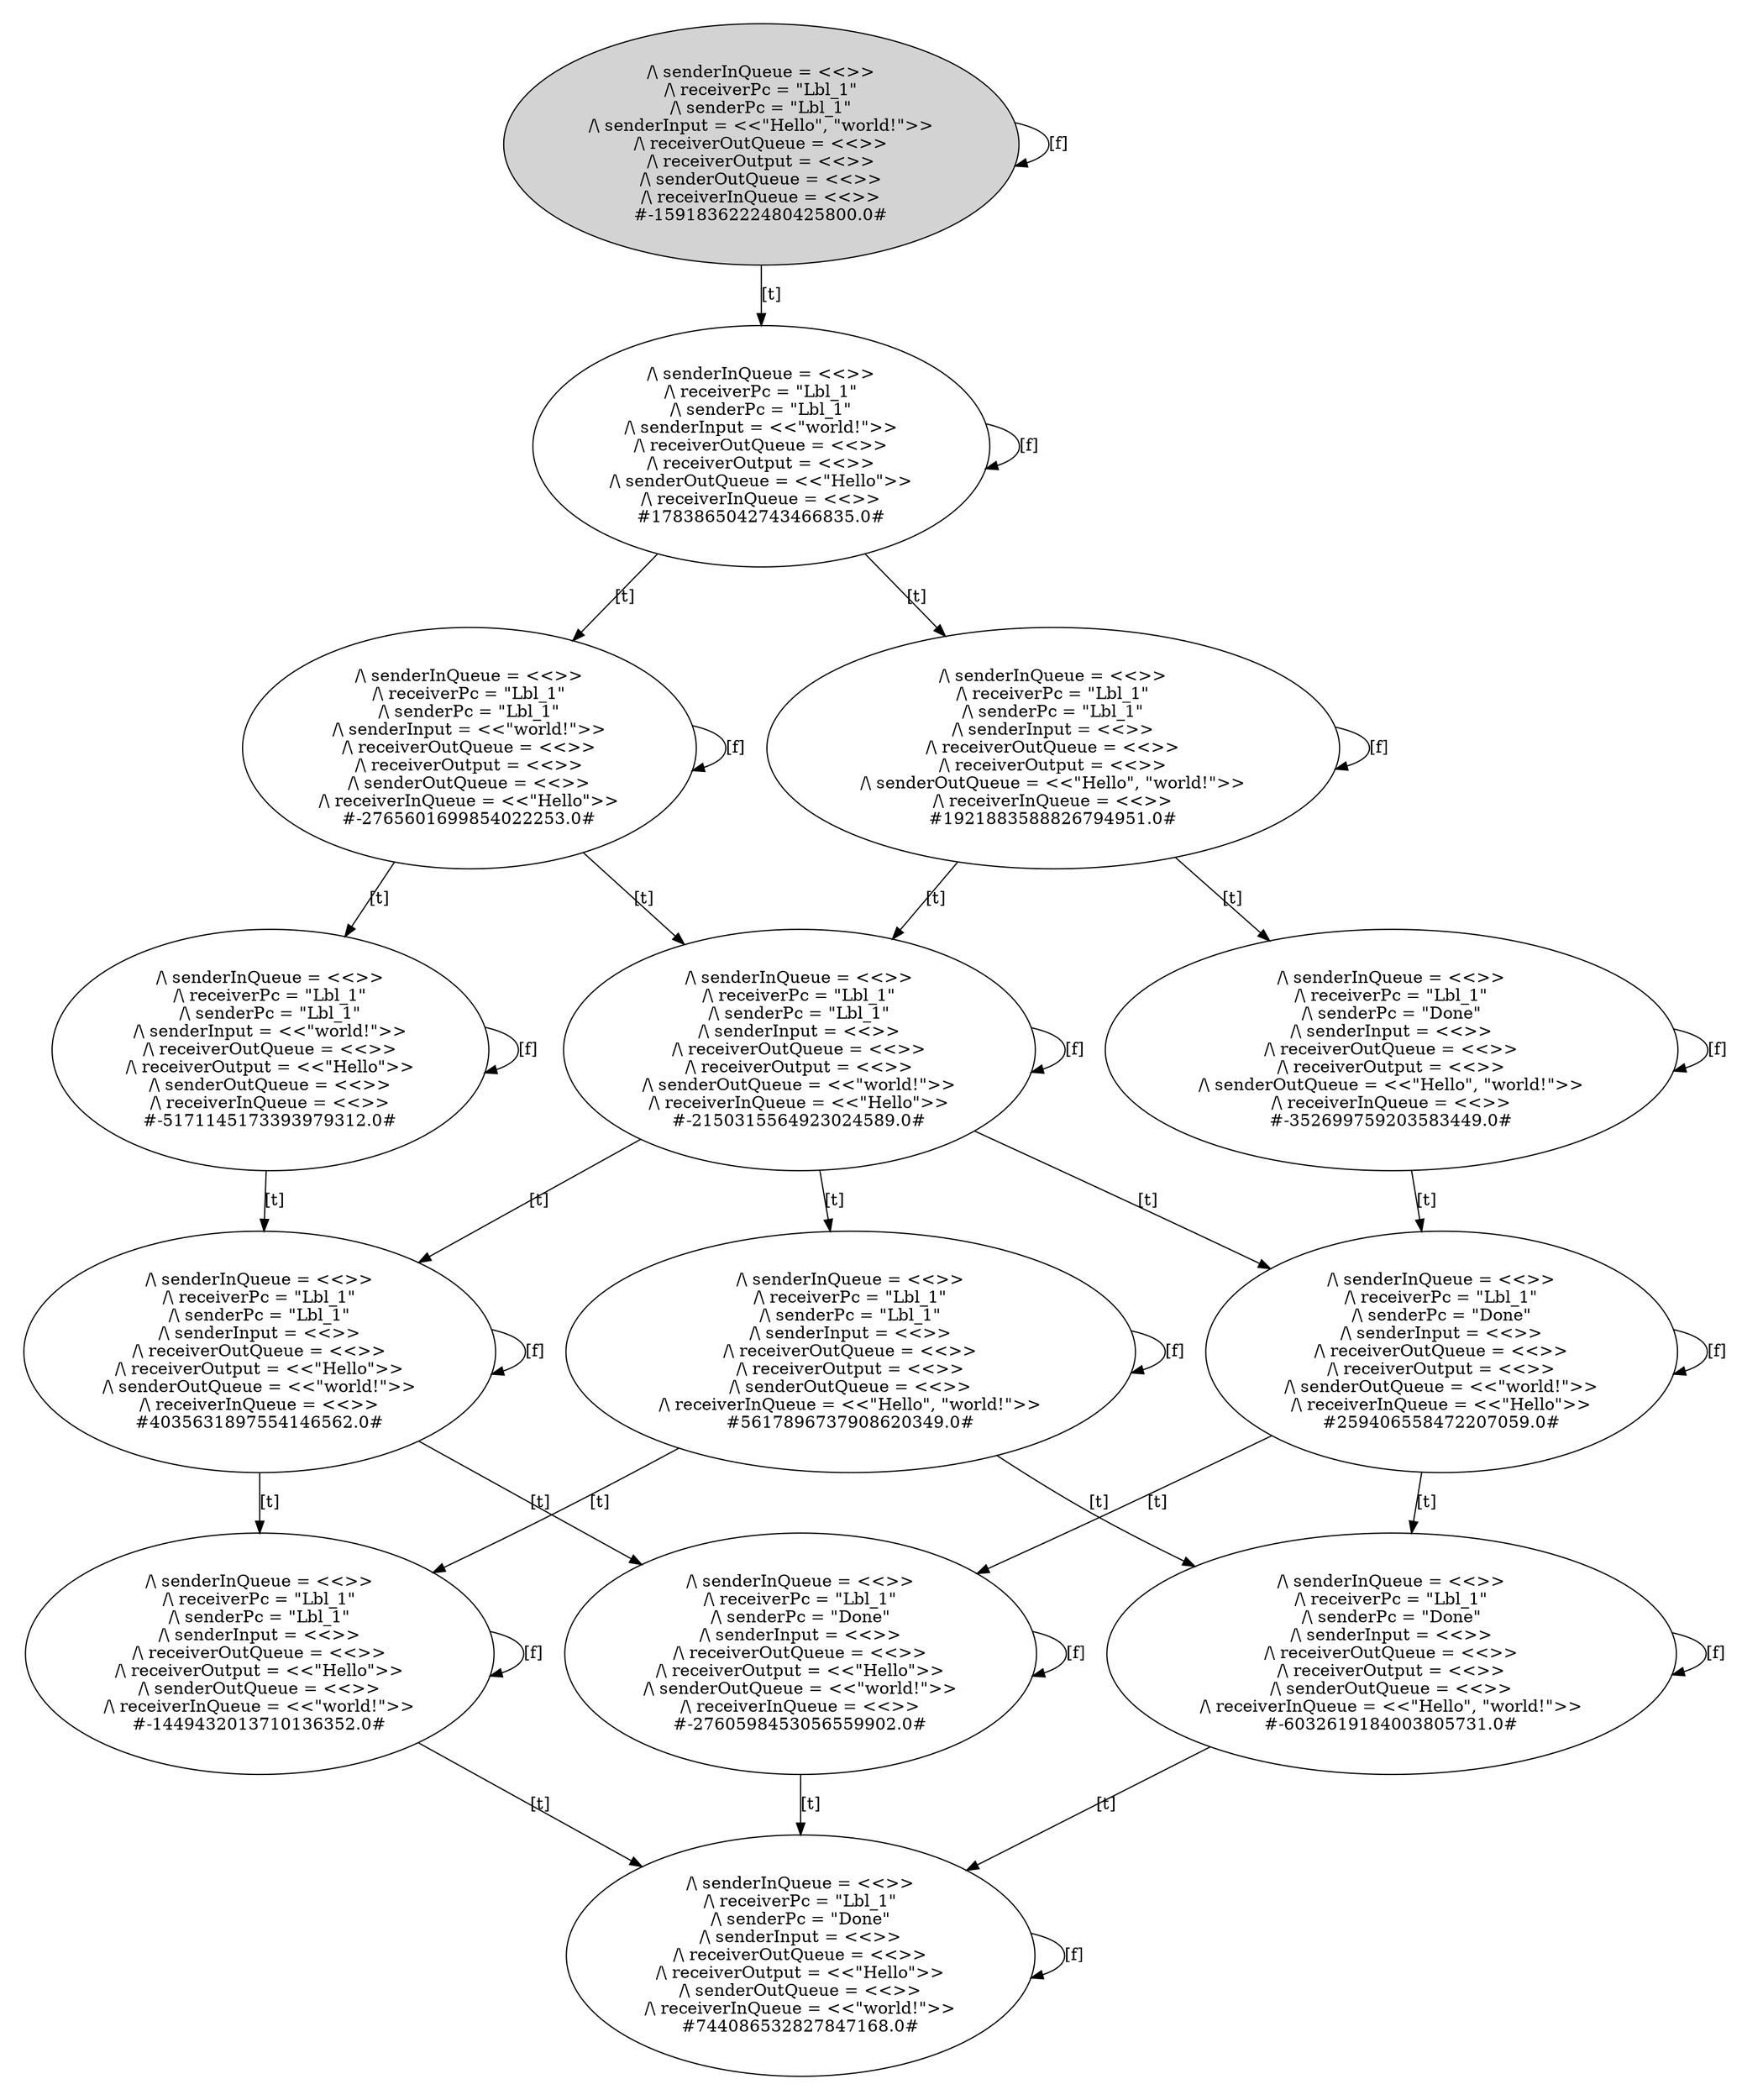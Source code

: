 digraph DiskGraph {
nodesep=0.35;
subgraph cluster_graph {
color="white";
"-1591836222480425800.0" [style = filled] [label="/\\ senderInQueue = <<>>\n/\\ receiverPc = \"Lbl_1\"\n/\\ senderPc = \"Lbl_1\"\n/\\ senderInput = <<\"Hello\", \"world!\">>\n/\\ receiverOutQueue = <<>>\n/\\ receiverOutput = <<>>\n/\\ senderOutQueue = <<>>\n/\\ receiverInQueue = <<>>
#-1591836222480425800.0#"]
"-1591836222480425800.0" -> "1783865042743466835.0" [label="[t]"];
"1783865042743466835.0" [label="/\\ senderInQueue = <<>>\n/\\ receiverPc = \"Lbl_1\"\n/\\ senderPc = \"Lbl_1\"\n/\\ senderInput = <<\"world!\">>\n/\\ receiverOutQueue = <<>>\n/\\ receiverOutput = <<>>\n/\\ senderOutQueue = <<\"Hello\">>\n/\\ receiverInQueue = <<>>
#1783865042743466835.0#"];
"-1591836222480425800.0" -> "-1591836222480425800.0" [label="[f]"];
"-1591836222480425800.0" [label="/\\ senderInQueue = <<>>\n/\\ receiverPc = \"Lbl_1\"\n/\\ senderPc = \"Lbl_1\"\n/\\ senderInput = <<\"Hello\", \"world!\">>\n/\\ receiverOutQueue = <<>>\n/\\ receiverOutput = <<>>\n/\\ senderOutQueue = <<>>\n/\\ receiverInQueue = <<>>
#-1591836222480425800.0#"];
"1783865042743466835.0" -> "-2765601699854022253.0" [label="[t]"];
"-2765601699854022253.0" [label="/\\ senderInQueue = <<>>\n/\\ receiverPc = \"Lbl_1\"\n/\\ senderPc = \"Lbl_1\"\n/\\ senderInput = <<\"world!\">>\n/\\ receiverOutQueue = <<>>\n/\\ receiverOutput = <<>>\n/\\ senderOutQueue = <<>>\n/\\ receiverInQueue = <<\"Hello\">>
#-2765601699854022253.0#"];
"1783865042743466835.0" -> "1783865042743466835.0" [label="[f]"];
"1783865042743466835.0" [label="/\\ senderInQueue = <<>>\n/\\ receiverPc = \"Lbl_1\"\n/\\ senderPc = \"Lbl_1\"\n/\\ senderInput = <<\"world!\">>\n/\\ receiverOutQueue = <<>>\n/\\ receiverOutput = <<>>\n/\\ senderOutQueue = <<\"Hello\">>\n/\\ receiverInQueue = <<>>
#1783865042743466835.0#"];
"1783865042743466835.0" -> "1921883588826794951.0" [label="[t]"];
"1921883588826794951.0" [label="/\\ senderInQueue = <<>>\n/\\ receiverPc = \"Lbl_1\"\n/\\ senderPc = \"Lbl_1\"\n/\\ senderInput = <<>>\n/\\ receiverOutQueue = <<>>\n/\\ receiverOutput = <<>>\n/\\ senderOutQueue = <<\"Hello\", \"world!\">>\n/\\ receiverInQueue = <<>>
#1921883588826794951.0#"];
"1921883588826794951.0" -> "-2150315564923024589.0" [label="[t]"];
"-2150315564923024589.0" [label="/\\ senderInQueue = <<>>\n/\\ receiverPc = \"Lbl_1\"\n/\\ senderPc = \"Lbl_1\"\n/\\ senderInput = <<>>\n/\\ receiverOutQueue = <<>>\n/\\ receiverOutput = <<>>\n/\\ senderOutQueue = <<\"world!\">>\n/\\ receiverInQueue = <<\"Hello\">>
#-2150315564923024589.0#"];
"1921883588826794951.0" -> "-352699759203583449.0" [label="[t]"];
"-352699759203583449.0" [label="/\\ senderInQueue = <<>>\n/\\ receiverPc = \"Lbl_1\"\n/\\ senderPc = \"Done\"\n/\\ senderInput = <<>>\n/\\ receiverOutQueue = <<>>\n/\\ receiverOutput = <<>>\n/\\ senderOutQueue = <<\"Hello\", \"world!\">>\n/\\ receiverInQueue = <<>>
#-352699759203583449.0#"];
"1921883588826794951.0" -> "1921883588826794951.0" [label="[f]"];
"1921883588826794951.0" [label="/\\ senderInQueue = <<>>\n/\\ receiverPc = \"Lbl_1\"\n/\\ senderPc = \"Lbl_1\"\n/\\ senderInput = <<>>\n/\\ receiverOutQueue = <<>>\n/\\ receiverOutput = <<>>\n/\\ senderOutQueue = <<\"Hello\", \"world!\">>\n/\\ receiverInQueue = <<>>
#1921883588826794951.0#"];
"-2765601699854022253.0" -> "-5171145173393979312.0" [label="[t]"];
"-5171145173393979312.0" [label="/\\ senderInQueue = <<>>\n/\\ receiverPc = \"Lbl_1\"\n/\\ senderPc = \"Lbl_1\"\n/\\ senderInput = <<\"world!\">>\n/\\ receiverOutQueue = <<>>\n/\\ receiverOutput = <<\"Hello\">>\n/\\ senderOutQueue = <<>>\n/\\ receiverInQueue = <<>>
#-5171145173393979312.0#"];
"-2765601699854022253.0" -> "-2150315564923024589.0" [label="[t]"];
"-2150315564923024589.0" [label="/\\ senderInQueue = <<>>\n/\\ receiverPc = \"Lbl_1\"\n/\\ senderPc = \"Lbl_1\"\n/\\ senderInput = <<>>\n/\\ receiverOutQueue = <<>>\n/\\ receiverOutput = <<>>\n/\\ senderOutQueue = <<\"world!\">>\n/\\ receiverInQueue = <<\"Hello\">>
#-2150315564923024589.0#"];
"-2765601699854022253.0" -> "-2765601699854022253.0" [label="[f]"];
"-2765601699854022253.0" [label="/\\ senderInQueue = <<>>\n/\\ receiverPc = \"Lbl_1\"\n/\\ senderPc = \"Lbl_1\"\n/\\ senderInput = <<\"world!\">>\n/\\ receiverOutQueue = <<>>\n/\\ receiverOutput = <<>>\n/\\ senderOutQueue = <<>>\n/\\ receiverInQueue = <<\"Hello\">>
#-2765601699854022253.0#"];
"-352699759203583449.0" -> "259406558472207059.0" [label="[t]"];
"259406558472207059.0" [label="/\\ senderInQueue = <<>>\n/\\ receiverPc = \"Lbl_1\"\n/\\ senderPc = \"Done\"\n/\\ senderInput = <<>>\n/\\ receiverOutQueue = <<>>\n/\\ receiverOutput = <<>>\n/\\ senderOutQueue = <<\"world!\">>\n/\\ receiverInQueue = <<\"Hello\">>
#259406558472207059.0#"];
"-352699759203583449.0" -> "-352699759203583449.0" [label="[f]"];
"-352699759203583449.0" [label="/\\ senderInQueue = <<>>\n/\\ receiverPc = \"Lbl_1\"\n/\\ senderPc = \"Done\"\n/\\ senderInput = <<>>\n/\\ receiverOutQueue = <<>>\n/\\ receiverOutput = <<>>\n/\\ senderOutQueue = <<\"Hello\", \"world!\">>\n/\\ receiverInQueue = <<>>
#-352699759203583449.0#"];
"-2150315564923024589.0" -> "4035631897554146562.0" [label="[t]"];
"4035631897554146562.0" [label="/\\ senderInQueue = <<>>\n/\\ receiverPc = \"Lbl_1\"\n/\\ senderPc = \"Lbl_1\"\n/\\ senderInput = <<>>\n/\\ receiverOutQueue = <<>>\n/\\ receiverOutput = <<\"Hello\">>\n/\\ senderOutQueue = <<\"world!\">>\n/\\ receiverInQueue = <<>>
#4035631897554146562.0#"];
"-2150315564923024589.0" -> "259406558472207059.0" [label="[t]"];
"259406558472207059.0" [label="/\\ senderInQueue = <<>>\n/\\ receiverPc = \"Lbl_1\"\n/\\ senderPc = \"Done\"\n/\\ senderInput = <<>>\n/\\ receiverOutQueue = <<>>\n/\\ receiverOutput = <<>>\n/\\ senderOutQueue = <<\"world!\">>\n/\\ receiverInQueue = <<\"Hello\">>
#259406558472207059.0#"];
"-2150315564923024589.0" -> "-2150315564923024589.0" [label="[f]"];
"-2150315564923024589.0" [label="/\\ senderInQueue = <<>>\n/\\ receiverPc = \"Lbl_1\"\n/\\ senderPc = \"Lbl_1\"\n/\\ senderInput = <<>>\n/\\ receiverOutQueue = <<>>\n/\\ receiverOutput = <<>>\n/\\ senderOutQueue = <<\"world!\">>\n/\\ receiverInQueue = <<\"Hello\">>
#-2150315564923024589.0#"];
"-2150315564923024589.0" -> "5617896737908620349.0" [label="[t]"];
"5617896737908620349.0" [label="/\\ senderInQueue = <<>>\n/\\ receiverPc = \"Lbl_1\"\n/\\ senderPc = \"Lbl_1\"\n/\\ senderInput = <<>>\n/\\ receiverOutQueue = <<>>\n/\\ receiverOutput = <<>>\n/\\ senderOutQueue = <<>>\n/\\ receiverInQueue = <<\"Hello\", \"world!\">>
#5617896737908620349.0#"];
"-5171145173393979312.0" -> "-5171145173393979312.0" [label="[f]"];
"-5171145173393979312.0" [label="/\\ senderInQueue = <<>>\n/\\ receiverPc = \"Lbl_1\"\n/\\ senderPc = \"Lbl_1\"\n/\\ senderInput = <<\"world!\">>\n/\\ receiverOutQueue = <<>>\n/\\ receiverOutput = <<\"Hello\">>\n/\\ senderOutQueue = <<>>\n/\\ receiverInQueue = <<>>
#-5171145173393979312.0#"];
"-5171145173393979312.0" -> "4035631897554146562.0" [label="[t]"];
"4035631897554146562.0" [label="/\\ senderInQueue = <<>>\n/\\ receiverPc = \"Lbl_1\"\n/\\ senderPc = \"Lbl_1\"\n/\\ senderInput = <<>>\n/\\ receiverOutQueue = <<>>\n/\\ receiverOutput = <<\"Hello\">>\n/\\ senderOutQueue = <<\"world!\">>\n/\\ receiverInQueue = <<>>
#4035631897554146562.0#"];
"259406558472207059.0" -> "-2760598453056559902.0" [label="[t]"];
"-2760598453056559902.0" [label="/\\ senderInQueue = <<>>\n/\\ receiverPc = \"Lbl_1\"\n/\\ senderPc = \"Done\"\n/\\ senderInput = <<>>\n/\\ receiverOutQueue = <<>>\n/\\ receiverOutput = <<\"Hello\">>\n/\\ senderOutQueue = <<\"world!\">>\n/\\ receiverInQueue = <<>>
#-2760598453056559902.0#"];
"259406558472207059.0" -> "259406558472207059.0" [label="[f]"];
"259406558472207059.0" [label="/\\ senderInQueue = <<>>\n/\\ receiverPc = \"Lbl_1\"\n/\\ senderPc = \"Done\"\n/\\ senderInput = <<>>\n/\\ receiverOutQueue = <<>>\n/\\ receiverOutput = <<>>\n/\\ senderOutQueue = <<\"world!\">>\n/\\ receiverInQueue = <<\"Hello\">>
#259406558472207059.0#"];
"259406558472207059.0" -> "-6032619184003805731.0" [label="[t]"];
"-6032619184003805731.0" [label="/\\ senderInQueue = <<>>\n/\\ receiverPc = \"Lbl_1\"\n/\\ senderPc = \"Done\"\n/\\ senderInput = <<>>\n/\\ receiverOutQueue = <<>>\n/\\ receiverOutput = <<>>\n/\\ senderOutQueue = <<>>\n/\\ receiverInQueue = <<\"Hello\", \"world!\">>
#-6032619184003805731.0#"];
"4035631897554146562.0" -> "-1449432013710136352.0" [label="[t]"];
"-1449432013710136352.0" [label="/\\ senderInQueue = <<>>\n/\\ receiverPc = \"Lbl_1\"\n/\\ senderPc = \"Lbl_1\"\n/\\ senderInput = <<>>\n/\\ receiverOutQueue = <<>>\n/\\ receiverOutput = <<\"Hello\">>\n/\\ senderOutQueue = <<>>\n/\\ receiverInQueue = <<\"world!\">>
#-1449432013710136352.0#"];
"4035631897554146562.0" -> "-2760598453056559902.0" [label="[t]"];
"-2760598453056559902.0" [label="/\\ senderInQueue = <<>>\n/\\ receiverPc = \"Lbl_1\"\n/\\ senderPc = \"Done\"\n/\\ senderInput = <<>>\n/\\ receiverOutQueue = <<>>\n/\\ receiverOutput = <<\"Hello\">>\n/\\ senderOutQueue = <<\"world!\">>\n/\\ receiverInQueue = <<>>
#-2760598453056559902.0#"];
"4035631897554146562.0" -> "4035631897554146562.0" [label="[f]"];
"4035631897554146562.0" [label="/\\ senderInQueue = <<>>\n/\\ receiverPc = \"Lbl_1\"\n/\\ senderPc = \"Lbl_1\"\n/\\ senderInput = <<>>\n/\\ receiverOutQueue = <<>>\n/\\ receiverOutput = <<\"Hello\">>\n/\\ senderOutQueue = <<\"world!\">>\n/\\ receiverInQueue = <<>>
#4035631897554146562.0#"];
"5617896737908620349.0" -> "-1449432013710136352.0" [label="[t]"];
"-1449432013710136352.0" [label="/\\ senderInQueue = <<>>\n/\\ receiverPc = \"Lbl_1\"\n/\\ senderPc = \"Lbl_1\"\n/\\ senderInput = <<>>\n/\\ receiverOutQueue = <<>>\n/\\ receiverOutput = <<\"Hello\">>\n/\\ senderOutQueue = <<>>\n/\\ receiverInQueue = <<\"world!\">>
#-1449432013710136352.0#"];
"5617896737908620349.0" -> "-6032619184003805731.0" [label="[t]"];
"-6032619184003805731.0" [label="/\\ senderInQueue = <<>>\n/\\ receiverPc = \"Lbl_1\"\n/\\ senderPc = \"Done\"\n/\\ senderInput = <<>>\n/\\ receiverOutQueue = <<>>\n/\\ receiverOutput = <<>>\n/\\ senderOutQueue = <<>>\n/\\ receiverInQueue = <<\"Hello\", \"world!\">>
#-6032619184003805731.0#"];
"5617896737908620349.0" -> "5617896737908620349.0" [label="[f]"];
"5617896737908620349.0" [label="/\\ senderInQueue = <<>>\n/\\ receiverPc = \"Lbl_1\"\n/\\ senderPc = \"Lbl_1\"\n/\\ senderInput = <<>>\n/\\ receiverOutQueue = <<>>\n/\\ receiverOutput = <<>>\n/\\ senderOutQueue = <<>>\n/\\ receiverInQueue = <<\"Hello\", \"world!\">>
#5617896737908620349.0#"];
"-2760598453056559902.0" -> "744086532827847168.0" [label="[t]"];
"744086532827847168.0" [label="/\\ senderInQueue = <<>>\n/\\ receiverPc = \"Lbl_1\"\n/\\ senderPc = \"Done\"\n/\\ senderInput = <<>>\n/\\ receiverOutQueue = <<>>\n/\\ receiverOutput = <<\"Hello\">>\n/\\ senderOutQueue = <<>>\n/\\ receiverInQueue = <<\"world!\">>
#744086532827847168.0#"];
"-2760598453056559902.0" -> "-2760598453056559902.0" [label="[f]"];
"-2760598453056559902.0" [label="/\\ senderInQueue = <<>>\n/\\ receiverPc = \"Lbl_1\"\n/\\ senderPc = \"Done\"\n/\\ senderInput = <<>>\n/\\ receiverOutQueue = <<>>\n/\\ receiverOutput = <<\"Hello\">>\n/\\ senderOutQueue = <<\"world!\">>\n/\\ receiverInQueue = <<>>
#-2760598453056559902.0#"];
"-6032619184003805731.0" -> "744086532827847168.0" [label="[t]"];
"744086532827847168.0" [label="/\\ senderInQueue = <<>>\n/\\ receiverPc = \"Lbl_1\"\n/\\ senderPc = \"Done\"\n/\\ senderInput = <<>>\n/\\ receiverOutQueue = <<>>\n/\\ receiverOutput = <<\"Hello\">>\n/\\ senderOutQueue = <<>>\n/\\ receiverInQueue = <<\"world!\">>
#744086532827847168.0#"];
"-6032619184003805731.0" -> "-6032619184003805731.0" [label="[f]"];
"-6032619184003805731.0" [label="/\\ senderInQueue = <<>>\n/\\ receiverPc = \"Lbl_1\"\n/\\ senderPc = \"Done\"\n/\\ senderInput = <<>>\n/\\ receiverOutQueue = <<>>\n/\\ receiverOutput = <<>>\n/\\ senderOutQueue = <<>>\n/\\ receiverInQueue = <<\"Hello\", \"world!\">>
#-6032619184003805731.0#"];
"-1449432013710136352.0" -> "744086532827847168.0" [label="[t]"];
"744086532827847168.0" [label="/\\ senderInQueue = <<>>\n/\\ receiverPc = \"Lbl_1\"\n/\\ senderPc = \"Done\"\n/\\ senderInput = <<>>\n/\\ receiverOutQueue = <<>>\n/\\ receiverOutput = <<\"Hello\">>\n/\\ senderOutQueue = <<>>\n/\\ receiverInQueue = <<\"world!\">>
#744086532827847168.0#"];
"-1449432013710136352.0" -> "-1449432013710136352.0" [label="[f]"];
"-1449432013710136352.0" [label="/\\ senderInQueue = <<>>\n/\\ receiverPc = \"Lbl_1\"\n/\\ senderPc = \"Lbl_1\"\n/\\ senderInput = <<>>\n/\\ receiverOutQueue = <<>>\n/\\ receiverOutput = <<\"Hello\">>\n/\\ senderOutQueue = <<>>\n/\\ receiverInQueue = <<\"world!\">>
#-1449432013710136352.0#"];
"744086532827847168.0" -> "744086532827847168.0" [label="[f]"];
"744086532827847168.0" [label="/\\ senderInQueue = <<>>\n/\\ receiverPc = \"Lbl_1\"\n/\\ senderPc = \"Done\"\n/\\ senderInput = <<>>\n/\\ receiverOutQueue = <<>>\n/\\ receiverOutput = <<\"Hello\">>\n/\\ senderOutQueue = <<>>\n/\\ receiverInQueue = <<\"world!\">>
#744086532827847168.0#"];
}
}